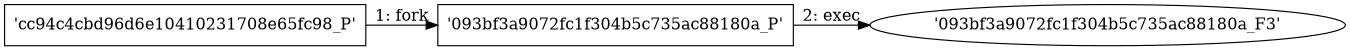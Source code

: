 digraph "D:\Learning\Paper\apt\基于CTI的攻击预警\Dataset\攻击图\ASGfromALLCTI\Vulnerability Spotlight Information leak vulnerability in Adobe Acrobat Reader.dot" {
rankdir="LR"
size="9"
fixedsize="false"
splines="true"
nodesep=0.3
ranksep=0
fontsize=10
overlap="scalexy"
engine= "neato"
	"'cc94c4cbd96d6e10410231708e65fc98_P'" [node_type=Process shape=box]
	"'093bf3a9072fc1f304b5c735ac88180a_P'" [node_type=Process shape=box]
	"'cc94c4cbd96d6e10410231708e65fc98_P'" -> "'093bf3a9072fc1f304b5c735ac88180a_P'" [label="1: fork"]
	"'093bf3a9072fc1f304b5c735ac88180a_P'" [node_type=Process shape=box]
	"'093bf3a9072fc1f304b5c735ac88180a_F3'" [node_type=File shape=ellipse]
	"'093bf3a9072fc1f304b5c735ac88180a_P'" -> "'093bf3a9072fc1f304b5c735ac88180a_F3'" [label="2: exec"]
}
